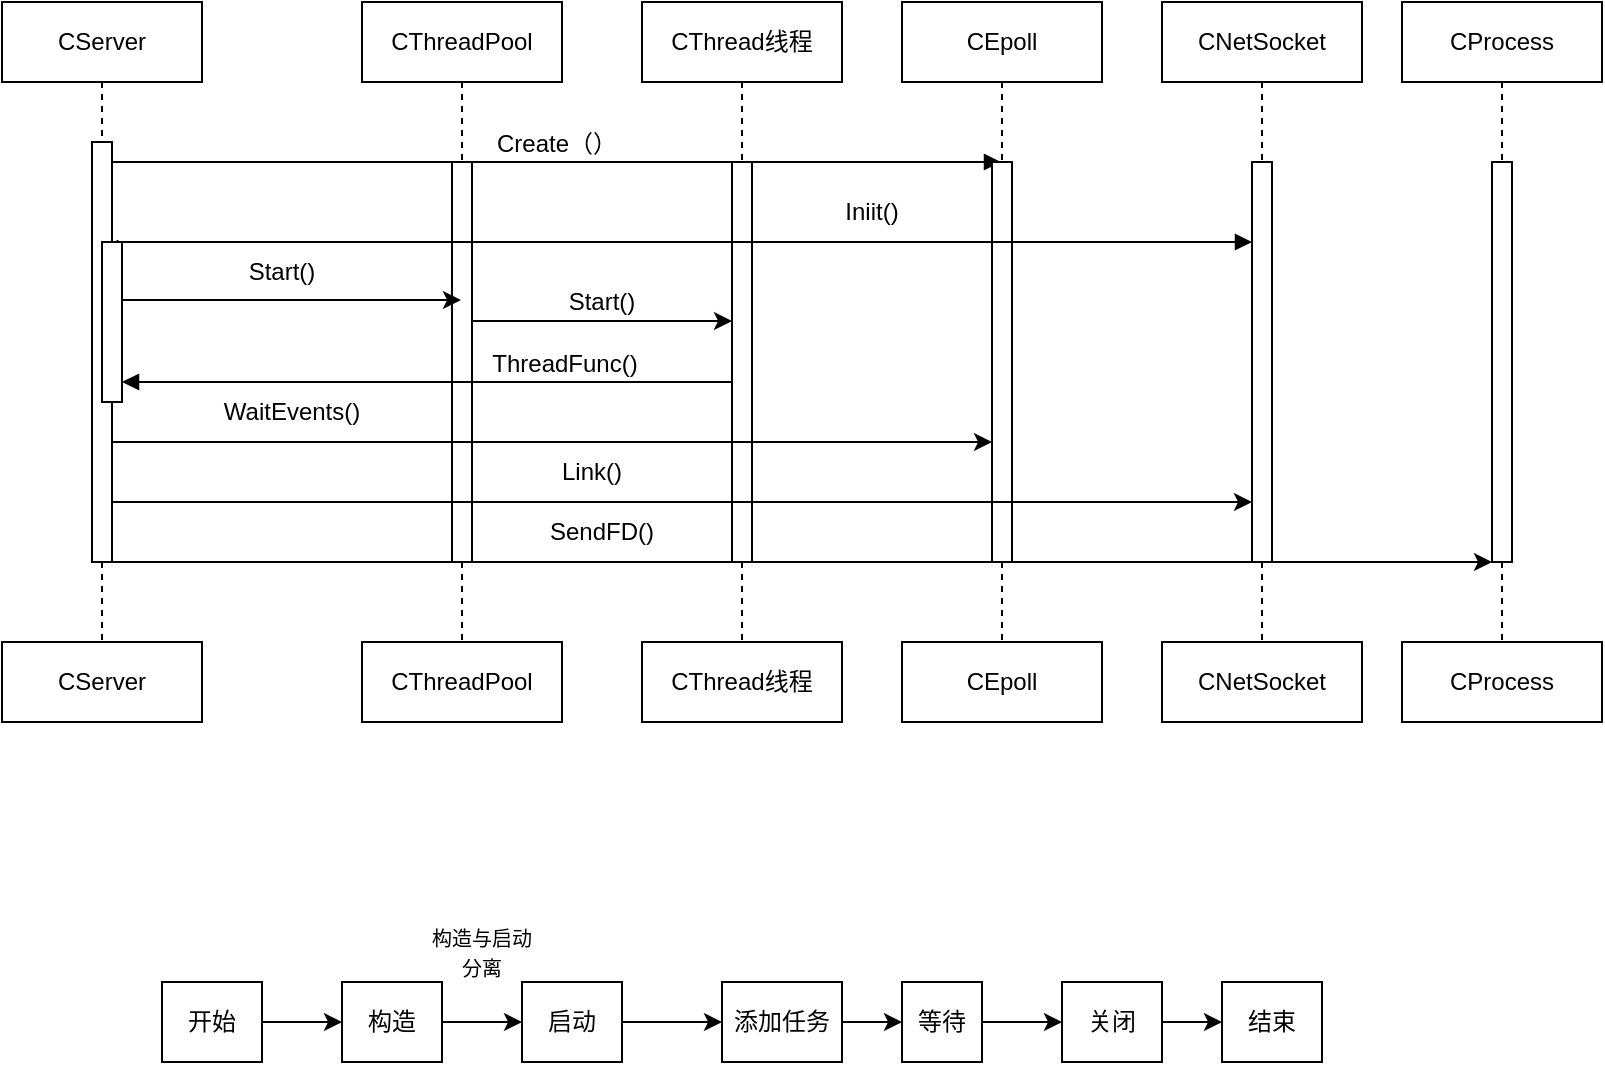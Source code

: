 <mxfile version="23.1.1" type="github" pages="2">
  <diagram name="Page-1" id="2YBvvXClWsGukQMizWep">
    <mxGraphModel dx="983" dy="398" grid="1" gridSize="10" guides="1" tooltips="1" connect="1" arrows="1" fold="1" page="1" pageScale="1" pageWidth="850" pageHeight="1100" math="0" shadow="0">
      <root>
        <mxCell id="0" />
        <mxCell id="1" parent="0" />
        <mxCell id="aM9ryv3xv72pqoxQDRHE-1" value="CServer" style="shape=umlLifeline;perimeter=lifelinePerimeter;whiteSpace=wrap;html=1;container=0;dropTarget=0;collapsible=0;recursiveResize=0;outlineConnect=0;portConstraint=eastwest;newEdgeStyle={&quot;edgeStyle&quot;:&quot;elbowEdgeStyle&quot;,&quot;elbow&quot;:&quot;vertical&quot;,&quot;curved&quot;:0,&quot;rounded&quot;:0};movable=1;resizable=1;rotatable=1;deletable=1;editable=1;locked=0;connectable=1;size=40;" parent="1" vertex="1">
          <mxGeometry x="40" y="40" width="100" height="320" as="geometry" />
        </mxCell>
        <mxCell id="aM9ryv3xv72pqoxQDRHE-5" value="CThreadPool" style="shape=umlLifeline;perimeter=lifelinePerimeter;whiteSpace=wrap;html=1;container=0;dropTarget=0;collapsible=0;recursiveResize=0;outlineConnect=0;portConstraint=eastwest;newEdgeStyle={&quot;edgeStyle&quot;:&quot;elbowEdgeStyle&quot;,&quot;elbow&quot;:&quot;vertical&quot;,&quot;curved&quot;:0,&quot;rounded&quot;:0};" parent="1" vertex="1">
          <mxGeometry x="220" y="40" width="100" height="320" as="geometry" />
        </mxCell>
        <mxCell id="aM9ryv3xv72pqoxQDRHE-6" value="" style="html=1;points=[];perimeter=orthogonalPerimeter;outlineConnect=0;targetShapes=umlLifeline;portConstraint=eastwest;newEdgeStyle={&quot;edgeStyle&quot;:&quot;elbowEdgeStyle&quot;,&quot;elbow&quot;:&quot;vertical&quot;,&quot;curved&quot;:0,&quot;rounded&quot;:0};" parent="aM9ryv3xv72pqoxQDRHE-5" vertex="1">
          <mxGeometry x="45" y="80" width="10" height="200" as="geometry" />
        </mxCell>
        <mxCell id="aM9ryv3xv72pqoxQDRHE-7" value="&lt;font style=&quot;font-size: 12px;&quot;&gt;Create（）&lt;/font&gt;" style="html=1;verticalAlign=bottom;endArrow=block;edgeStyle=elbowEdgeStyle;elbow=vertical;curved=0;rounded=0;" parent="1" source="aM9ryv3xv72pqoxQDRHE-2" target="MMfCXASQ-3905Y6IDc7z-5" edge="1">
          <mxGeometry x="-0.001" relative="1" as="geometry">
            <mxPoint x="195" y="130" as="sourcePoint" />
            <Array as="points">
              <mxPoint x="180" y="120" />
            </Array>
            <mxPoint as="offset" />
          </mxGeometry>
        </mxCell>
        <mxCell id="aM9ryv3xv72pqoxQDRHE-9" value="&lt;font style=&quot;font-size: 12px;&quot;&gt;ThreadFunc()&lt;/font&gt;" style="html=1;verticalAlign=bottom;endArrow=block;edgeStyle=elbowEdgeStyle;elbow=vertical;curved=0;rounded=0;" parent="1" edge="1">
          <mxGeometry x="-0.422" relative="1" as="geometry">
            <mxPoint x="409.5" y="230" as="sourcePoint" />
            <Array as="points">
              <mxPoint x="190" y="230" />
            </Array>
            <mxPoint x="100" y="230" as="targetPoint" />
            <mxPoint x="1" as="offset" />
          </mxGeometry>
        </mxCell>
        <mxCell id="MMfCXASQ-3905Y6IDc7z-1" value="CNetSocket" style="shape=umlLifeline;perimeter=lifelinePerimeter;whiteSpace=wrap;html=1;container=0;dropTarget=0;collapsible=0;recursiveResize=0;outlineConnect=0;portConstraint=eastwest;newEdgeStyle={&quot;edgeStyle&quot;:&quot;elbowEdgeStyle&quot;,&quot;elbow&quot;:&quot;vertical&quot;,&quot;curved&quot;:0,&quot;rounded&quot;:0};" vertex="1" parent="1">
          <mxGeometry x="620" y="40" width="100" height="320" as="geometry" />
        </mxCell>
        <mxCell id="MMfCXASQ-3905Y6IDc7z-2" value="" style="html=1;points=[];perimeter=orthogonalPerimeter;outlineConnect=0;targetShapes=umlLifeline;portConstraint=eastwest;newEdgeStyle={&quot;edgeStyle&quot;:&quot;elbowEdgeStyle&quot;,&quot;elbow&quot;:&quot;vertical&quot;,&quot;curved&quot;:0,&quot;rounded&quot;:0};" vertex="1" parent="MMfCXASQ-3905Y6IDc7z-1">
          <mxGeometry x="45" y="80" width="10" height="200" as="geometry" />
        </mxCell>
        <mxCell id="MMfCXASQ-3905Y6IDc7z-3" value="CThread线程" style="shape=umlLifeline;perimeter=lifelinePerimeter;whiteSpace=wrap;html=1;container=0;dropTarget=0;collapsible=0;recursiveResize=0;outlineConnect=0;portConstraint=eastwest;newEdgeStyle={&quot;edgeStyle&quot;:&quot;elbowEdgeStyle&quot;,&quot;elbow&quot;:&quot;vertical&quot;,&quot;curved&quot;:0,&quot;rounded&quot;:0};" vertex="1" parent="1">
          <mxGeometry x="360" y="40" width="100" height="320" as="geometry" />
        </mxCell>
        <mxCell id="MMfCXASQ-3905Y6IDc7z-4" value="" style="html=1;points=[];perimeter=orthogonalPerimeter;outlineConnect=0;targetShapes=umlLifeline;portConstraint=eastwest;newEdgeStyle={&quot;edgeStyle&quot;:&quot;elbowEdgeStyle&quot;,&quot;elbow&quot;:&quot;vertical&quot;,&quot;curved&quot;:0,&quot;rounded&quot;:0};" vertex="1" parent="MMfCXASQ-3905Y6IDc7z-3">
          <mxGeometry x="45" y="80" width="10" height="200" as="geometry" />
        </mxCell>
        <mxCell id="MMfCXASQ-3905Y6IDc7z-5" value="CEpoll" style="shape=umlLifeline;perimeter=lifelinePerimeter;whiteSpace=wrap;html=1;container=0;dropTarget=0;collapsible=0;recursiveResize=0;outlineConnect=0;portConstraint=eastwest;newEdgeStyle={&quot;edgeStyle&quot;:&quot;elbowEdgeStyle&quot;,&quot;elbow&quot;:&quot;vertical&quot;,&quot;curved&quot;:0,&quot;rounded&quot;:0};" vertex="1" parent="1">
          <mxGeometry x="490" y="40" width="100" height="320" as="geometry" />
        </mxCell>
        <mxCell id="MMfCXASQ-3905Y6IDc7z-6" value="" style="html=1;points=[];perimeter=orthogonalPerimeter;outlineConnect=0;targetShapes=umlLifeline;portConstraint=eastwest;newEdgeStyle={&quot;edgeStyle&quot;:&quot;elbowEdgeStyle&quot;,&quot;elbow&quot;:&quot;vertical&quot;,&quot;curved&quot;:0,&quot;rounded&quot;:0};" vertex="1" parent="MMfCXASQ-3905Y6IDc7z-5">
          <mxGeometry x="45" y="80" width="10" height="200" as="geometry" />
        </mxCell>
        <mxCell id="MMfCXASQ-3905Y6IDc7z-22" style="edgeStyle=orthogonalEdgeStyle;rounded=0;orthogonalLoop=1;jettySize=auto;html=1;exitX=1;exitY=0.5;exitDx=0;exitDy=0;entryX=0;entryY=0.5;entryDx=0;entryDy=0;" edge="1" parent="1" source="MMfCXASQ-3905Y6IDc7z-16" target="MMfCXASQ-3905Y6IDc7z-17">
          <mxGeometry relative="1" as="geometry" />
        </mxCell>
        <mxCell id="MMfCXASQ-3905Y6IDc7z-16" value="开始" style="rounded=0;whiteSpace=wrap;html=1;" vertex="1" parent="1">
          <mxGeometry x="120" y="530" width="50" height="40" as="geometry" />
        </mxCell>
        <mxCell id="MMfCXASQ-3905Y6IDc7z-23" value="" style="edgeStyle=orthogonalEdgeStyle;rounded=0;orthogonalLoop=1;jettySize=auto;html=1;" edge="1" parent="1" source="MMfCXASQ-3905Y6IDc7z-17" target="MMfCXASQ-3905Y6IDc7z-18">
          <mxGeometry relative="1" as="geometry" />
        </mxCell>
        <mxCell id="MMfCXASQ-3905Y6IDc7z-17" value="构造" style="rounded=0;whiteSpace=wrap;html=1;" vertex="1" parent="1">
          <mxGeometry x="210" y="530" width="50" height="40" as="geometry" />
        </mxCell>
        <mxCell id="MMfCXASQ-3905Y6IDc7z-24" value="" style="edgeStyle=orthogonalEdgeStyle;rounded=0;orthogonalLoop=1;jettySize=auto;html=1;" edge="1" parent="1" source="MMfCXASQ-3905Y6IDc7z-18" target="MMfCXASQ-3905Y6IDc7z-19">
          <mxGeometry relative="1" as="geometry" />
        </mxCell>
        <mxCell id="MMfCXASQ-3905Y6IDc7z-18" value="启动" style="rounded=0;whiteSpace=wrap;html=1;" vertex="1" parent="1">
          <mxGeometry x="300" y="530" width="50" height="40" as="geometry" />
        </mxCell>
        <mxCell id="MMfCXASQ-3905Y6IDc7z-25" value="" style="edgeStyle=orthogonalEdgeStyle;rounded=0;orthogonalLoop=1;jettySize=auto;html=1;" edge="1" parent="1" source="MMfCXASQ-3905Y6IDc7z-19" target="MMfCXASQ-3905Y6IDc7z-20">
          <mxGeometry relative="1" as="geometry" />
        </mxCell>
        <mxCell id="MMfCXASQ-3905Y6IDc7z-19" value="添加任务" style="rounded=0;whiteSpace=wrap;html=1;" vertex="1" parent="1">
          <mxGeometry x="400" y="530" width="60" height="40" as="geometry" />
        </mxCell>
        <mxCell id="MMfCXASQ-3905Y6IDc7z-31" value="" style="edgeStyle=orthogonalEdgeStyle;rounded=0;orthogonalLoop=1;jettySize=auto;html=1;" edge="1" parent="1" source="MMfCXASQ-3905Y6IDc7z-20" target="MMfCXASQ-3905Y6IDc7z-27">
          <mxGeometry relative="1" as="geometry" />
        </mxCell>
        <mxCell id="MMfCXASQ-3905Y6IDc7z-20" value="等待" style="rounded=0;whiteSpace=wrap;html=1;" vertex="1" parent="1">
          <mxGeometry x="490" y="530" width="40" height="40" as="geometry" />
        </mxCell>
        <mxCell id="MMfCXASQ-3905Y6IDc7z-21" value="&lt;font style=&quot;font-size: 10px;&quot;&gt;构造与启动分离&lt;/font&gt;" style="text;strokeColor=none;align=center;fillColor=none;html=1;verticalAlign=middle;whiteSpace=wrap;rounded=0;" vertex="1" parent="1">
          <mxGeometry x="250" y="500" width="60" height="30" as="geometry" />
        </mxCell>
        <mxCell id="MMfCXASQ-3905Y6IDc7z-30" value="" style="edgeStyle=orthogonalEdgeStyle;rounded=0;orthogonalLoop=1;jettySize=auto;html=1;" edge="1" parent="1" source="MMfCXASQ-3905Y6IDc7z-27" target="MMfCXASQ-3905Y6IDc7z-28">
          <mxGeometry relative="1" as="geometry" />
        </mxCell>
        <mxCell id="MMfCXASQ-3905Y6IDc7z-27" value="关闭" style="rounded=0;whiteSpace=wrap;html=1;" vertex="1" parent="1">
          <mxGeometry x="570" y="530" width="50" height="40" as="geometry" />
        </mxCell>
        <mxCell id="MMfCXASQ-3905Y6IDc7z-28" value="结束" style="rounded=0;whiteSpace=wrap;html=1;" vertex="1" parent="1">
          <mxGeometry x="650" y="530" width="50" height="40" as="geometry" />
        </mxCell>
        <mxCell id="MMfCXASQ-3905Y6IDc7z-33" value="&amp;nbsp;" style="html=1;verticalAlign=bottom;endArrow=block;edgeStyle=elbowEdgeStyle;elbow=vertical;curved=0;rounded=0;" edge="1" parent="1" target="MMfCXASQ-3905Y6IDc7z-2">
          <mxGeometry relative="1" as="geometry">
            <mxPoint x="97.75" y="159" as="sourcePoint" />
            <Array as="points">
              <mxPoint x="670" y="160" />
              <mxPoint x="182.75" y="159" />
            </Array>
            <mxPoint x="610" y="160" as="targetPoint" />
          </mxGeometry>
        </mxCell>
        <mxCell id="MMfCXASQ-3905Y6IDc7z-34" value="Iniit()" style="text;strokeColor=none;align=center;fillColor=none;html=1;verticalAlign=middle;whiteSpace=wrap;rounded=0;" vertex="1" parent="1">
          <mxGeometry x="445" y="130" width="60" height="30" as="geometry" />
        </mxCell>
        <mxCell id="Cn30mJ_6Z4zTKbO2qIz9-1" value="" style="endArrow=classic;html=1;rounded=0;" edge="1" parent="1" target="MMfCXASQ-3905Y6IDc7z-4">
          <mxGeometry relative="1" as="geometry">
            <mxPoint x="275" y="199.5" as="sourcePoint" />
            <mxPoint x="400" y="199.5" as="targetPoint" />
          </mxGeometry>
        </mxCell>
        <mxCell id="Cn30mJ_6Z4zTKbO2qIz9-4" value="Start()" style="text;strokeColor=none;align=center;fillColor=none;html=1;verticalAlign=middle;whiteSpace=wrap;rounded=0;" vertex="1" parent="1">
          <mxGeometry x="310" y="175" width="60" height="30" as="geometry" />
        </mxCell>
        <mxCell id="Cn30mJ_6Z4zTKbO2qIz9-5" value="" style="endArrow=classic;html=1;rounded=0;" edge="1" parent="1">
          <mxGeometry relative="1" as="geometry">
            <mxPoint x="100" y="189" as="sourcePoint" />
            <mxPoint x="269.5" y="189" as="targetPoint" />
            <Array as="points">
              <mxPoint x="160" y="189" />
              <mxPoint x="210" y="189" />
            </Array>
          </mxGeometry>
        </mxCell>
        <mxCell id="Cn30mJ_6Z4zTKbO2qIz9-6" value="&lt;font style=&quot;font-size: 12px;&quot;&gt;Start()&lt;/font&gt;" style="text;strokeColor=none;align=center;fillColor=none;html=1;verticalAlign=middle;whiteSpace=wrap;rounded=0;" vertex="1" parent="1">
          <mxGeometry x="150" y="160" width="60" height="30" as="geometry" />
        </mxCell>
        <mxCell id="Cn30mJ_6Z4zTKbO2qIz9-11" value="" style="endArrow=classic;html=1;rounded=0;" edge="1" parent="1" target="MMfCXASQ-3905Y6IDc7z-6">
          <mxGeometry width="50" height="50" relative="1" as="geometry">
            <mxPoint x="94.75" y="260" as="sourcePoint" />
            <mxPoint x="445.25" y="260" as="targetPoint" />
          </mxGeometry>
        </mxCell>
        <mxCell id="Cn30mJ_6Z4zTKbO2qIz9-12" value="CProcess" style="shape=umlLifeline;perimeter=lifelinePerimeter;whiteSpace=wrap;html=1;container=0;dropTarget=0;collapsible=0;recursiveResize=0;outlineConnect=0;portConstraint=eastwest;newEdgeStyle={&quot;edgeStyle&quot;:&quot;elbowEdgeStyle&quot;,&quot;elbow&quot;:&quot;vertical&quot;,&quot;curved&quot;:0,&quot;rounded&quot;:0};points=[[0.49,0.64,0,0,0],[0.52,0.43,0,0,0]];" vertex="1" parent="1">
          <mxGeometry x="740" y="40" width="100" height="320" as="geometry" />
        </mxCell>
        <mxCell id="Cn30mJ_6Z4zTKbO2qIz9-20" style="edgeStyle=elbowEdgeStyle;rounded=0;orthogonalLoop=1;jettySize=auto;html=1;elbow=vertical;curved=0;" edge="1" parent="Cn30mJ_6Z4zTKbO2qIz9-12" source="Cn30mJ_6Z4zTKbO2qIz9-13" target="Cn30mJ_6Z4zTKbO2qIz9-12">
          <mxGeometry relative="1" as="geometry" />
        </mxCell>
        <mxCell id="Cn30mJ_6Z4zTKbO2qIz9-13" value="" style="html=1;points=[];perimeter=orthogonalPerimeter;outlineConnect=1;targetShapes=umlLifeline;portConstraint=eastwest;newEdgeStyle={&quot;edgeStyle&quot;:&quot;elbowEdgeStyle&quot;,&quot;elbow&quot;:&quot;vertical&quot;,&quot;curved&quot;:0,&quot;rounded&quot;:0};" vertex="1" parent="Cn30mJ_6Z4zTKbO2qIz9-12">
          <mxGeometry x="45" y="80" width="10" height="200" as="geometry" />
        </mxCell>
        <mxCell id="Cn30mJ_6Z4zTKbO2qIz9-16" value="WaitEvents()" style="text;strokeColor=none;align=center;fillColor=none;html=1;verticalAlign=middle;whiteSpace=wrap;rounded=0;" vertex="1" parent="1">
          <mxGeometry x="170" y="240" width="30" height="10" as="geometry" />
        </mxCell>
        <mxCell id="Cn30mJ_6Z4zTKbO2qIz9-19" value="" style="endArrow=classic;html=1;rounded=0;" edge="1" parent="1">
          <mxGeometry width="50" height="50" relative="1" as="geometry">
            <mxPoint x="95" y="290" as="sourcePoint" />
            <mxPoint x="665" y="290" as="targetPoint" />
          </mxGeometry>
        </mxCell>
        <mxCell id="Cn30mJ_6Z4zTKbO2qIz9-21" value="" style="endArrow=classic;html=1;rounded=0;" edge="1" parent="1" target="Cn30mJ_6Z4zTKbO2qIz9-13">
          <mxGeometry width="50" height="50" relative="1" as="geometry">
            <mxPoint x="90" y="320" as="sourcePoint" />
            <mxPoint x="770" y="330" as="targetPoint" />
          </mxGeometry>
        </mxCell>
        <mxCell id="Cn30mJ_6Z4zTKbO2qIz9-22" value="Link()" style="text;strokeColor=none;align=center;fillColor=none;html=1;verticalAlign=middle;whiteSpace=wrap;rounded=0;" vertex="1" parent="1">
          <mxGeometry x="320" y="270" width="30" height="10" as="geometry" />
        </mxCell>
        <mxCell id="Cn30mJ_6Z4zTKbO2qIz9-23" value="SendFD()&lt;br&gt;" style="text;strokeColor=none;align=center;fillColor=none;html=1;verticalAlign=middle;whiteSpace=wrap;rounded=0;" vertex="1" parent="1">
          <mxGeometry x="325" y="300" width="30" height="10" as="geometry" />
        </mxCell>
        <mxCell id="aM9ryv3xv72pqoxQDRHE-2" value="" style="html=1;points=[];perimeter=orthogonalPerimeter;outlineConnect=0;targetShapes=umlLifeline;portConstraint=eastwest;newEdgeStyle={&quot;edgeStyle&quot;:&quot;elbowEdgeStyle&quot;,&quot;elbow&quot;:&quot;vertical&quot;,&quot;curved&quot;:0,&quot;rounded&quot;:0};" parent="1" vertex="1">
          <mxGeometry x="85" y="110" width="10" height="210" as="geometry" />
        </mxCell>
        <mxCell id="aM9ryv3xv72pqoxQDRHE-4" value="" style="html=1;points=[];perimeter=orthogonalPerimeter;outlineConnect=0;targetShapes=umlLifeline;portConstraint=eastwest;newEdgeStyle={&quot;edgeStyle&quot;:&quot;elbowEdgeStyle&quot;,&quot;elbow&quot;:&quot;vertical&quot;,&quot;curved&quot;:0,&quot;rounded&quot;:0};" parent="1" vertex="1">
          <mxGeometry x="90" y="160" width="10" height="80" as="geometry" />
        </mxCell>
        <mxCell id="Cn30mJ_6Z4zTKbO2qIz9-26" style="edgeStyle=none;rounded=0;orthogonalLoop=1;jettySize=auto;html=1;exitX=1;exitY=0.25;exitDx=0;exitDy=0;" edge="1" parent="1">
          <mxGeometry relative="1" as="geometry">
            <mxPoint x="140" y="350" as="sourcePoint" />
            <mxPoint x="140" y="350" as="targetPoint" />
          </mxGeometry>
        </mxCell>
        <mxCell id="Cn30mJ_6Z4zTKbO2qIz9-27" value="CThreadPool" style="whiteSpace=wrap;html=1;align=center;strokeColor=default;verticalAlign=middle;fontFamily=Helvetica;fontSize=12;fontColor=default;fillColor=default;" vertex="1" parent="1">
          <mxGeometry x="220" y="360" width="100" height="40" as="geometry" />
        </mxCell>
        <mxCell id="Cn30mJ_6Z4zTKbO2qIz9-28" value="CServer" style="whiteSpace=wrap;html=1;align=center;strokeColor=default;verticalAlign=middle;fontFamily=Helvetica;fontSize=12;fontColor=default;fillColor=default;" vertex="1" parent="1">
          <mxGeometry x="40" y="360" width="100" height="40" as="geometry" />
        </mxCell>
        <mxCell id="Cn30mJ_6Z4zTKbO2qIz9-29" value="CThread线程" style="whiteSpace=wrap;html=1;align=center;strokeColor=default;verticalAlign=middle;fontFamily=Helvetica;fontSize=12;fontColor=default;fillColor=default;" vertex="1" parent="1">
          <mxGeometry x="360" y="360" width="100" height="40" as="geometry" />
        </mxCell>
        <mxCell id="Cn30mJ_6Z4zTKbO2qIz9-30" value="CEpoll" style="whiteSpace=wrap;html=1;align=center;strokeColor=default;verticalAlign=middle;fontFamily=Helvetica;fontSize=12;fontColor=default;fillColor=default;" vertex="1" parent="1">
          <mxGeometry x="490" y="360" width="100" height="40" as="geometry" />
        </mxCell>
        <mxCell id="Cn30mJ_6Z4zTKbO2qIz9-31" value="CNetSocket" style="whiteSpace=wrap;html=1;align=center;strokeColor=default;verticalAlign=middle;fontFamily=Helvetica;fontSize=12;fontColor=default;fillColor=default;" vertex="1" parent="1">
          <mxGeometry x="620" y="360" width="100" height="40" as="geometry" />
        </mxCell>
        <mxCell id="Cn30mJ_6Z4zTKbO2qIz9-32" value="CProcess" style="whiteSpace=wrap;html=1;align=center;strokeColor=default;verticalAlign=middle;fontFamily=Helvetica;fontSize=12;fontColor=default;fillColor=default;" vertex="1" parent="1">
          <mxGeometry x="740" y="360" width="100" height="40" as="geometry" />
        </mxCell>
      </root>
    </mxGraphModel>
  </diagram>
  <diagram id="mNhMqLw0itj7X5ccLGEx" name="第 2 页">
    <mxGraphModel dx="983" dy="398" grid="1" gridSize="10" guides="1" tooltips="1" connect="1" arrows="1" fold="1" page="1" pageScale="1" pageWidth="3300" pageHeight="4681" math="0" shadow="0">
      <root>
        <mxCell id="0" />
        <mxCell id="1" parent="0" />
      </root>
    </mxGraphModel>
  </diagram>
</mxfile>
